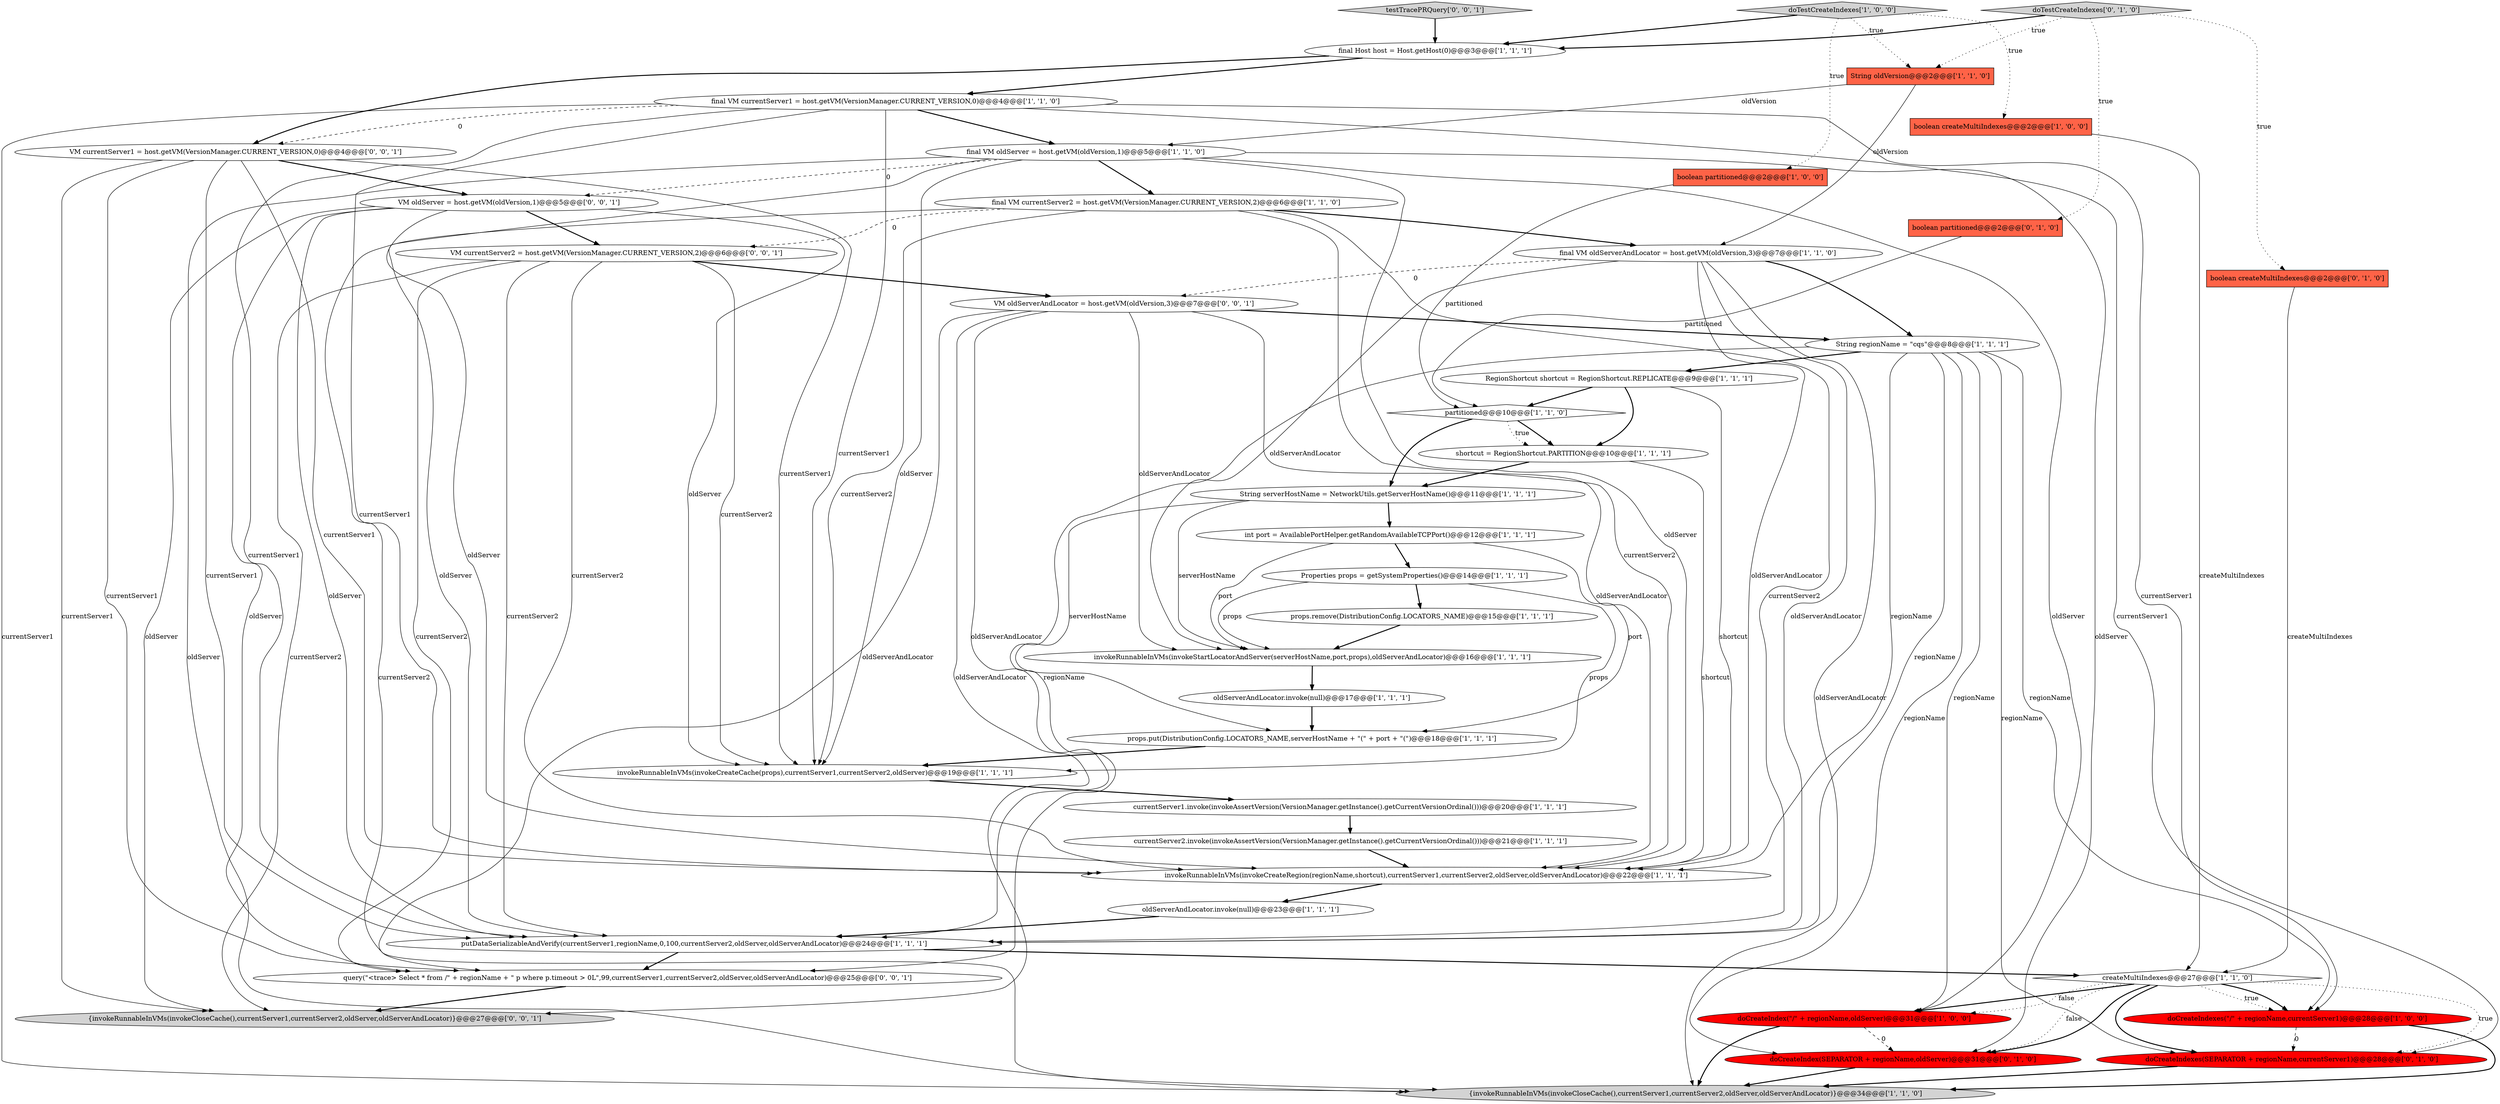 digraph {
40 [style = filled, label = "VM currentServer1 = host.getVM(VersionManager.CURRENT_VERSION,0)@@@4@@@['0', '0', '1']", fillcolor = white, shape = ellipse image = "AAA0AAABBB3BBB"];
5 [style = filled, label = "shortcut = RegionShortcut.PARTITION@@@10@@@['1', '1', '1']", fillcolor = white, shape = ellipse image = "AAA0AAABBB1BBB"];
7 [style = filled, label = "{invokeRunnableInVMs(invokeCloseCache(),currentServer1,currentServer2,oldServer,oldServerAndLocator)}@@@34@@@['1', '1', '0']", fillcolor = lightgray, shape = ellipse image = "AAA0AAABBB1BBB"];
26 [style = filled, label = "currentServer1.invoke(invokeAssertVersion(VersionManager.getInstance().getCurrentVersionOrdinal()))@@@20@@@['1', '1', '1']", fillcolor = white, shape = ellipse image = "AAA0AAABBB1BBB"];
15 [style = filled, label = "oldServerAndLocator.invoke(null)@@@23@@@['1', '1', '1']", fillcolor = white, shape = ellipse image = "AAA0AAABBB1BBB"];
38 [style = filled, label = "testTracePRQuery['0', '0', '1']", fillcolor = lightgray, shape = diamond image = "AAA0AAABBB3BBB"];
27 [style = filled, label = "String oldVersion@@@2@@@['1', '1', '0']", fillcolor = tomato, shape = box image = "AAA0AAABBB1BBB"];
17 [style = filled, label = "createMultiIndexes@@@27@@@['1', '1', '0']", fillcolor = white, shape = diamond image = "AAA0AAABBB1BBB"];
34 [style = filled, label = "doCreateIndex(SEPARATOR + regionName,oldServer)@@@31@@@['0', '1', '0']", fillcolor = red, shape = ellipse image = "AAA1AAABBB2BBB"];
10 [style = filled, label = "boolean createMultiIndexes@@@2@@@['1', '0', '0']", fillcolor = tomato, shape = box image = "AAA0AAABBB1BBB"];
37 [style = filled, label = "{invokeRunnableInVMs(invokeCloseCache(),currentServer1,currentServer2,oldServer,oldServerAndLocator)}@@@27@@@['0', '0', '1']", fillcolor = lightgray, shape = ellipse image = "AAA0AAABBB3BBB"];
6 [style = filled, label = "invokeRunnableInVMs(invokeStartLocatorAndServer(serverHostName,port,props),oldServerAndLocator)@@@16@@@['1', '1', '1']", fillcolor = white, shape = ellipse image = "AAA0AAABBB1BBB"];
12 [style = filled, label = "final VM oldServerAndLocator = host.getVM(oldVersion,3)@@@7@@@['1', '1', '0']", fillcolor = white, shape = ellipse image = "AAA0AAABBB1BBB"];
8 [style = filled, label = "currentServer2.invoke(invokeAssertVersion(VersionManager.getInstance().getCurrentVersionOrdinal()))@@@21@@@['1', '1', '1']", fillcolor = white, shape = ellipse image = "AAA0AAABBB1BBB"];
9 [style = filled, label = "doTestCreateIndexes['1', '0', '0']", fillcolor = lightgray, shape = diamond image = "AAA0AAABBB1BBB"];
28 [style = filled, label = "partitioned@@@10@@@['1', '1', '0']", fillcolor = white, shape = diamond image = "AAA0AAABBB1BBB"];
36 [style = filled, label = "VM oldServerAndLocator = host.getVM(oldVersion,3)@@@7@@@['0', '0', '1']", fillcolor = white, shape = ellipse image = "AAA0AAABBB3BBB"];
14 [style = filled, label = "props.put(DistributionConfig.LOCATORS_NAME,serverHostName + \"(\" + port + \"(\")@@@18@@@['1', '1', '1']", fillcolor = white, shape = ellipse image = "AAA0AAABBB1BBB"];
11 [style = filled, label = "Properties props = getSystemProperties()@@@14@@@['1', '1', '1']", fillcolor = white, shape = ellipse image = "AAA0AAABBB1BBB"];
39 [style = filled, label = "query(\"<trace> Select * from /\" + regionName + \" p where p.timeout > 0L\",99,currentServer1,currentServer2,oldServer,oldServerAndLocator)@@@25@@@['0', '0', '1']", fillcolor = white, shape = ellipse image = "AAA0AAABBB3BBB"];
31 [style = filled, label = "boolean partitioned@@@2@@@['0', '1', '0']", fillcolor = tomato, shape = box image = "AAA0AAABBB2BBB"];
21 [style = filled, label = "oldServerAndLocator.invoke(null)@@@17@@@['1', '1', '1']", fillcolor = white, shape = ellipse image = "AAA0AAABBB1BBB"];
1 [style = filled, label = "boolean partitioned@@@2@@@['1', '0', '0']", fillcolor = tomato, shape = box image = "AAA0AAABBB1BBB"];
2 [style = filled, label = "props.remove(DistributionConfig.LOCATORS_NAME)@@@15@@@['1', '1', '1']", fillcolor = white, shape = ellipse image = "AAA0AAABBB1BBB"];
13 [style = filled, label = "int port = AvailablePortHelper.getRandomAvailableTCPPort()@@@12@@@['1', '1', '1']", fillcolor = white, shape = ellipse image = "AAA0AAABBB1BBB"];
29 [style = filled, label = "doCreateIndex(\"/\" + regionName,oldServer)@@@31@@@['1', '0', '0']", fillcolor = red, shape = ellipse image = "AAA1AAABBB1BBB"];
20 [style = filled, label = "String regionName = \"cqs\"@@@8@@@['1', '1', '1']", fillcolor = white, shape = ellipse image = "AAA0AAABBB1BBB"];
0 [style = filled, label = "invokeRunnableInVMs(invokeCreateRegion(regionName,shortcut),currentServer1,currentServer2,oldServer,oldServerAndLocator)@@@22@@@['1', '1', '1']", fillcolor = white, shape = ellipse image = "AAA0AAABBB1BBB"];
19 [style = filled, label = "final VM oldServer = host.getVM(oldVersion,1)@@@5@@@['1', '1', '0']", fillcolor = white, shape = ellipse image = "AAA0AAABBB1BBB"];
18 [style = filled, label = "putDataSerializableAndVerify(currentServer1,regionName,0,100,currentServer2,oldServer,oldServerAndLocator)@@@24@@@['1', '1', '1']", fillcolor = white, shape = ellipse image = "AAA0AAABBB1BBB"];
23 [style = filled, label = "final Host host = Host.getHost(0)@@@3@@@['1', '1', '1']", fillcolor = white, shape = ellipse image = "AAA0AAABBB1BBB"];
32 [style = filled, label = "doCreateIndexes(SEPARATOR + regionName,currentServer1)@@@28@@@['0', '1', '0']", fillcolor = red, shape = ellipse image = "AAA1AAABBB2BBB"];
41 [style = filled, label = "VM currentServer2 = host.getVM(VersionManager.CURRENT_VERSION,2)@@@6@@@['0', '0', '1']", fillcolor = white, shape = ellipse image = "AAA0AAABBB3BBB"];
22 [style = filled, label = "RegionShortcut shortcut = RegionShortcut.REPLICATE@@@9@@@['1', '1', '1']", fillcolor = white, shape = ellipse image = "AAA0AAABBB1BBB"];
30 [style = filled, label = "doTestCreateIndexes['0', '1', '0']", fillcolor = lightgray, shape = diamond image = "AAA0AAABBB2BBB"];
4 [style = filled, label = "doCreateIndexes(\"/\" + regionName,currentServer1)@@@28@@@['1', '0', '0']", fillcolor = red, shape = ellipse image = "AAA1AAABBB1BBB"];
25 [style = filled, label = "String serverHostName = NetworkUtils.getServerHostName()@@@11@@@['1', '1', '1']", fillcolor = white, shape = ellipse image = "AAA0AAABBB1BBB"];
24 [style = filled, label = "final VM currentServer2 = host.getVM(VersionManager.CURRENT_VERSION,2)@@@6@@@['1', '1', '0']", fillcolor = white, shape = ellipse image = "AAA0AAABBB1BBB"];
35 [style = filled, label = "VM oldServer = host.getVM(oldVersion,1)@@@5@@@['0', '0', '1']", fillcolor = white, shape = ellipse image = "AAA0AAABBB3BBB"];
3 [style = filled, label = "invokeRunnableInVMs(invokeCreateCache(props),currentServer1,currentServer2,oldServer)@@@19@@@['1', '1', '1']", fillcolor = white, shape = ellipse image = "AAA0AAABBB1BBB"];
16 [style = filled, label = "final VM currentServer1 = host.getVM(VersionManager.CURRENT_VERSION,0)@@@4@@@['1', '1', '0']", fillcolor = white, shape = ellipse image = "AAA0AAABBB1BBB"];
33 [style = filled, label = "boolean createMultiIndexes@@@2@@@['0', '1', '0']", fillcolor = tomato, shape = box image = "AAA0AAABBB2BBB"];
12->0 [style = solid, label="oldServerAndLocator"];
14->3 [style = bold, label=""];
12->7 [style = solid, label="oldServerAndLocator"];
35->41 [style = bold, label=""];
2->6 [style = bold, label=""];
11->3 [style = solid, label="props"];
5->0 [style = solid, label="shortcut"];
36->20 [style = bold, label=""];
0->15 [style = bold, label=""];
19->24 [style = bold, label=""];
36->6 [style = solid, label="oldServerAndLocator"];
8->0 [style = bold, label=""];
16->3 [style = solid, label="currentServer1"];
20->18 [style = solid, label="regionName"];
35->39 [style = solid, label="oldServer"];
11->6 [style = solid, label="props"];
19->0 [style = solid, label="oldServer"];
19->3 [style = solid, label="oldServer"];
41->37 [style = solid, label="currentServer2"];
27->19 [style = solid, label="oldVersion"];
27->12 [style = solid, label="oldVersion"];
20->4 [style = solid, label="regionName"];
36->0 [style = solid, label="oldServerAndLocator"];
40->3 [style = solid, label="currentServer1"];
28->25 [style = bold, label=""];
20->32 [style = solid, label="regionName"];
1->28 [style = solid, label="partitioned"];
30->33 [style = dotted, label="true"];
22->0 [style = solid, label="shortcut"];
12->18 [style = solid, label="oldServerAndLocator"];
24->41 [style = dashed, label="0"];
28->5 [style = bold, label=""];
24->3 [style = solid, label="currentServer2"];
25->14 [style = solid, label="serverHostName"];
10->17 [style = solid, label="createMultiIndexes"];
19->34 [style = solid, label="oldServer"];
32->7 [style = bold, label=""];
16->0 [style = solid, label="currentServer1"];
16->19 [style = bold, label=""];
40->0 [style = solid, label="currentServer1"];
13->11 [style = bold, label=""];
22->5 [style = bold, label=""];
5->25 [style = bold, label=""];
17->34 [style = dotted, label="false"];
12->6 [style = solid, label="oldServerAndLocator"];
17->34 [style = bold, label=""];
19->18 [style = solid, label="oldServer"];
16->32 [style = solid, label="currentServer1"];
41->18 [style = solid, label="currentServer2"];
35->18 [style = solid, label="oldServer"];
19->35 [style = dashed, label="0"];
9->10 [style = dotted, label="true"];
16->40 [style = dashed, label="0"];
39->37 [style = bold, label=""];
36->37 [style = solid, label="oldServerAndLocator"];
17->29 [style = dotted, label="false"];
24->12 [style = bold, label=""];
40->35 [style = bold, label=""];
29->34 [style = dashed, label="0"];
40->39 [style = solid, label="currentServer1"];
17->4 [style = dotted, label="true"];
6->21 [style = bold, label=""];
35->0 [style = solid, label="oldServer"];
12->20 [style = bold, label=""];
3->26 [style = bold, label=""];
20->0 [style = solid, label="regionName"];
22->28 [style = bold, label=""];
16->7 [style = solid, label="currentServer1"];
26->8 [style = bold, label=""];
4->7 [style = bold, label=""];
13->14 [style = solid, label="port"];
16->4 [style = solid, label="currentServer1"];
19->7 [style = solid, label="oldServer"];
41->36 [style = bold, label=""];
18->39 [style = bold, label=""];
24->0 [style = solid, label="currentServer2"];
9->1 [style = dotted, label="true"];
16->18 [style = solid, label="currentServer1"];
20->39 [style = solid, label="regionName"];
17->4 [style = bold, label=""];
33->17 [style = solid, label="createMultiIndexes"];
30->31 [style = dotted, label="true"];
40->37 [style = solid, label="currentServer1"];
21->14 [style = bold, label=""];
40->18 [style = solid, label="currentServer1"];
41->0 [style = solid, label="currentServer2"];
23->16 [style = bold, label=""];
25->6 [style = solid, label="serverHostName"];
25->13 [style = bold, label=""];
30->27 [style = dotted, label="true"];
36->18 [style = solid, label="oldServerAndLocator"];
30->23 [style = bold, label=""];
41->3 [style = solid, label="currentServer2"];
18->17 [style = bold, label=""];
34->7 [style = bold, label=""];
36->39 [style = solid, label="oldServerAndLocator"];
38->23 [style = bold, label=""];
17->32 [style = bold, label=""];
24->7 [style = solid, label="currentServer2"];
17->32 [style = dotted, label="true"];
15->18 [style = bold, label=""];
31->28 [style = solid, label="partitioned"];
11->2 [style = bold, label=""];
20->29 [style = solid, label="regionName"];
20->22 [style = bold, label=""];
9->27 [style = dotted, label="true"];
4->32 [style = dashed, label="0"];
9->23 [style = bold, label=""];
35->37 [style = solid, label="oldServer"];
28->5 [style = dotted, label="true"];
24->18 [style = solid, label="currentServer2"];
20->34 [style = solid, label="regionName"];
12->36 [style = dashed, label="0"];
23->40 [style = bold, label=""];
35->3 [style = solid, label="oldServer"];
29->7 [style = bold, label=""];
17->29 [style = bold, label=""];
13->6 [style = solid, label="port"];
41->39 [style = solid, label="currentServer2"];
19->29 [style = solid, label="oldServer"];
}
